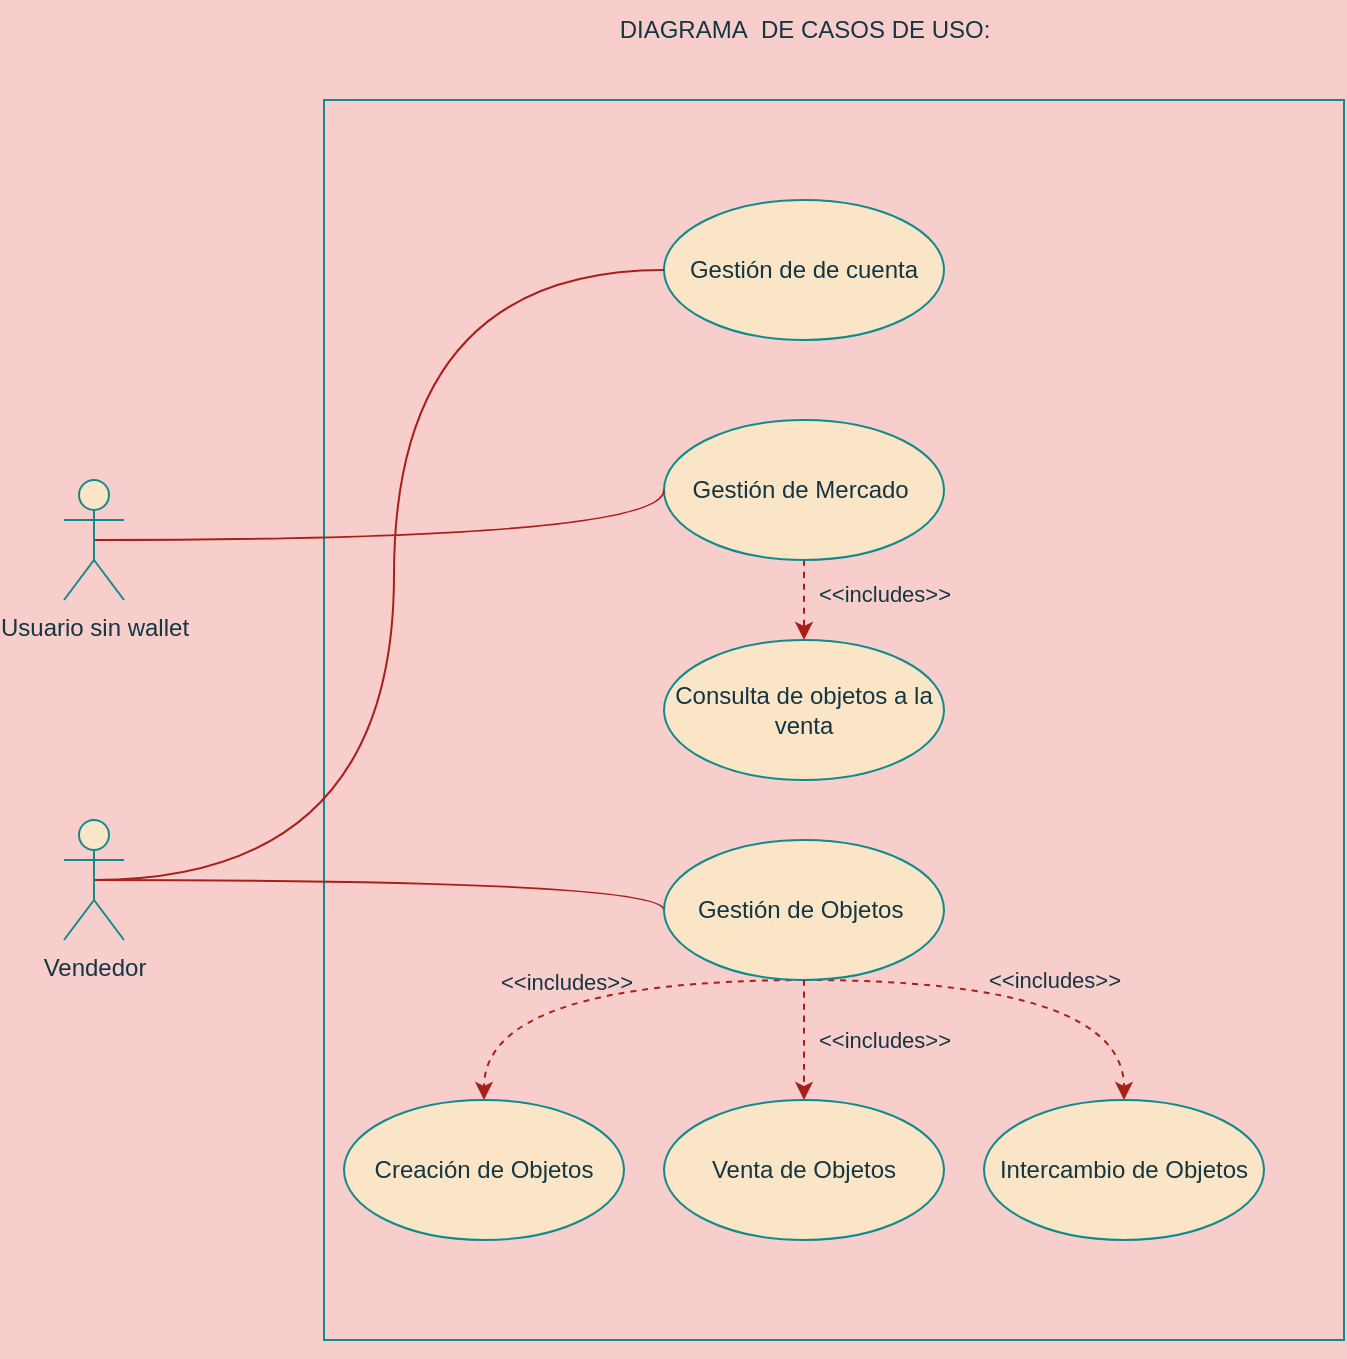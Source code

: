 <mxfile version="21.0.6" type="gitlab">
  <diagram name="Página-1" id="Zo5HfiNI_UUrND4Rj7sz">
    <mxGraphModel dx="1434" dy="810" grid="0" gridSize="10" guides="1" tooltips="1" connect="1" arrows="1" fold="1" page="1" pageScale="1" pageWidth="827" pageHeight="1169" background="#F8CECC" math="0" shadow="0">
      <root>
        <mxCell id="0" />
        <mxCell id="1" parent="0" />
        <mxCell id="oBjyZDOSNhEtg73iRyPE-18" value="" style="rounded=0;whiteSpace=wrap;html=1;strokeColor=#0F8B8D;fontColor=#143642;fillColor=none;labelBackgroundColor=none;" parent="1" vertex="1">
          <mxGeometry x="190" y="180" width="510" height="620" as="geometry" />
        </mxCell>
        <mxCell id="oBjyZDOSNhEtg73iRyPE-1" value="Gestión de de cuenta" style="ellipse;whiteSpace=wrap;html=1;strokeColor=#0F8B8D;fontColor=#143642;fillColor=#FAE5C7;labelBackgroundColor=none;" parent="1" vertex="1">
          <mxGeometry x="360" y="230" width="140" height="70" as="geometry" />
        </mxCell>
        <mxCell id="LgAc95ZmribtRP1haTaK-9" style="edgeStyle=orthogonalEdgeStyle;rounded=0;orthogonalLoop=1;jettySize=auto;html=1;exitX=0.5;exitY=0.5;exitDx=0;exitDy=0;exitPerimeter=0;entryX=0;entryY=0.5;entryDx=0;entryDy=0;strokeColor=#A8201A;fontColor=default;fillColor=#FAE5C7;endArrow=none;endFill=0;labelBackgroundColor=none;curved=1;" parent="1" source="oBjyZDOSNhEtg73iRyPE-17" target="oBjyZDOSNhEtg73iRyPE-1" edge="1">
          <mxGeometry relative="1" as="geometry" />
        </mxCell>
        <mxCell id="wfDTLiUTGEAskvRZWmMS-4" style="rounded=0;orthogonalLoop=1;jettySize=auto;html=1;exitX=0.5;exitY=0.5;exitDx=0;exitDy=0;exitPerimeter=0;entryX=0;entryY=0.5;entryDx=0;entryDy=0;strokeColor=#A8201A;fontColor=default;fillColor=#FAE5C7;endArrow=none;endFill=0;labelBackgroundColor=none;edgeStyle=orthogonalEdgeStyle;curved=1;" parent="1" source="oBjyZDOSNhEtg73iRyPE-17" target="wfDTLiUTGEAskvRZWmMS-3" edge="1">
          <mxGeometry relative="1" as="geometry">
            <Array as="points">
              <mxPoint x="360" y="570" />
            </Array>
          </mxGeometry>
        </mxCell>
        <mxCell id="oBjyZDOSNhEtg73iRyPE-17" value="Vendedor" style="shape=umlActor;verticalLabelPosition=bottom;verticalAlign=top;html=1;strokeColor=#0F8B8D;fontColor=#143642;fillColor=#FAE5C7;labelBackgroundColor=none;" parent="1" vertex="1">
          <mxGeometry x="60" y="540" width="30" height="60" as="geometry" />
        </mxCell>
        <mxCell id="LgAc95ZmribtRP1haTaK-15" style="edgeStyle=orthogonalEdgeStyle;rounded=0;orthogonalLoop=1;jettySize=auto;html=1;exitX=0.5;exitY=1;exitDx=0;exitDy=0;strokeColor=#A8201A;fontColor=default;fillColor=#FAE5C7;dashed=1;labelBackgroundColor=none;curved=1;" parent="1" source="LgAc95ZmribtRP1haTaK-1" target="LgAc95ZmribtRP1haTaK-10" edge="1">
          <mxGeometry relative="1" as="geometry" />
        </mxCell>
        <mxCell id="LgAc95ZmribtRP1haTaK-17" value="&amp;lt;&amp;lt;includes&amp;gt;&amp;gt;" style="edgeLabel;html=1;align=center;verticalAlign=middle;resizable=0;points=[];fontColor=#143642;labelBackgroundColor=none;" parent="LgAc95ZmribtRP1haTaK-15" vertex="1" connectable="0">
          <mxGeometry x="0.333" relative="1" as="geometry">
            <mxPoint x="40" y="-10" as="offset" />
          </mxGeometry>
        </mxCell>
        <mxCell id="LgAc95ZmribtRP1haTaK-1" value="Gestión de Mercado&amp;nbsp;" style="ellipse;whiteSpace=wrap;html=1;strokeColor=#0F8B8D;fontColor=#143642;fillColor=#FAE5C7;labelBackgroundColor=none;" parent="1" vertex="1">
          <mxGeometry x="360" y="340" width="140" height="70" as="geometry" />
        </mxCell>
        <mxCell id="LgAc95ZmribtRP1haTaK-10" value="Consulta de objetos a la venta" style="ellipse;whiteSpace=wrap;html=1;strokeColor=#0F8B8D;fontColor=#143642;fillColor=#FAE5C7;labelBackgroundColor=none;" parent="1" vertex="1">
          <mxGeometry x="360" y="450" width="140" height="70" as="geometry" />
        </mxCell>
        <mxCell id="LgAc95ZmribtRP1haTaK-21" style="edgeStyle=orthogonalEdgeStyle;rounded=0;orthogonalLoop=1;jettySize=auto;html=1;exitX=0.5;exitY=1;exitDx=0;exitDy=0;strokeColor=#A8201A;fontColor=default;fillColor=#FAE5C7;labelBackgroundColor=none;" parent="1" source="oBjyZDOSNhEtg73iRyPE-18" target="oBjyZDOSNhEtg73iRyPE-18" edge="1">
          <mxGeometry relative="1" as="geometry" />
        </mxCell>
        <mxCell id="wfDTLiUTGEAskvRZWmMS-8" style="edgeStyle=orthogonalEdgeStyle;rounded=0;orthogonalLoop=1;jettySize=auto;html=1;entryX=0.5;entryY=0;entryDx=0;entryDy=0;strokeColor=#A8201A;fontColor=default;fillColor=#FAE5C7;dashed=1;labelBackgroundColor=none;curved=1;" parent="1" target="wfDTLiUTGEAskvRZWmMS-7" edge="1">
          <mxGeometry relative="1" as="geometry">
            <mxPoint x="430" y="620" as="sourcePoint" />
          </mxGeometry>
        </mxCell>
        <mxCell id="wfDTLiUTGEAskvRZWmMS-12" value="&amp;lt;&amp;lt;includes&amp;gt;&amp;gt;" style="edgeLabel;html=1;align=center;verticalAlign=middle;resizable=0;points=[];fontColor=#143642;labelBackgroundColor=none;" parent="wfDTLiUTGEAskvRZWmMS-8" vertex="1" connectable="0">
          <mxGeometry x="0.187" y="1" relative="1" as="geometry">
            <mxPoint x="11" y="-1" as="offset" />
          </mxGeometry>
        </mxCell>
        <mxCell id="wfDTLiUTGEAskvRZWmMS-10" style="edgeStyle=orthogonalEdgeStyle;rounded=0;orthogonalLoop=1;jettySize=auto;html=1;exitX=0.5;exitY=1;exitDx=0;exitDy=0;strokeColor=#A8201A;fontColor=default;fillColor=#FAE5C7;dashed=1;labelBackgroundColor=none;curved=1;entryX=0.5;entryY=0;entryDx=0;entryDy=0;" parent="1" source="wfDTLiUTGEAskvRZWmMS-3" target="wfDTLiUTGEAskvRZWmMS-9" edge="1">
          <mxGeometry relative="1" as="geometry">
            <Array as="points">
              <mxPoint x="590" y="620" />
            </Array>
          </mxGeometry>
        </mxCell>
        <mxCell id="wfDTLiUTGEAskvRZWmMS-11" value="&amp;lt;&amp;lt;includes&amp;gt;&amp;gt;" style="edgeLabel;html=1;align=center;verticalAlign=middle;resizable=0;points=[];fontColor=#143642;labelBackgroundColor=none;" parent="wfDTLiUTGEAskvRZWmMS-10" vertex="1" connectable="0">
          <mxGeometry x="0.28" y="-2" relative="1" as="geometry">
            <mxPoint x="-16" y="-2" as="offset" />
          </mxGeometry>
        </mxCell>
        <mxCell id="wfDTLiUTGEAskvRZWmMS-3" value="Gestión de Objetos&amp;nbsp;" style="ellipse;whiteSpace=wrap;html=1;strokeColor=#0F8B8D;fontColor=#143642;fillColor=#FAE5C7;labelBackgroundColor=none;" parent="1" vertex="1">
          <mxGeometry x="360" y="550" width="140" height="70" as="geometry" />
        </mxCell>
        <mxCell id="wfDTLiUTGEAskvRZWmMS-7" value="Creación de Objetos" style="ellipse;whiteSpace=wrap;html=1;strokeColor=#0F8B8D;fontColor=#143642;fillColor=#FAE5C7;labelBackgroundColor=none;" parent="1" vertex="1">
          <mxGeometry x="200" y="680" width="140" height="70" as="geometry" />
        </mxCell>
        <mxCell id="wfDTLiUTGEAskvRZWmMS-9" value="Intercambio de Objetos" style="ellipse;whiteSpace=wrap;html=1;strokeColor=#0F8B8D;fontColor=#143642;fillColor=#FAE5C7;labelBackgroundColor=none;" parent="1" vertex="1">
          <mxGeometry x="520" y="680" width="140" height="70" as="geometry" />
        </mxCell>
        <mxCell id="wfDTLiUTGEAskvRZWmMS-14" value="DIAGRAMA&amp;nbsp; DE CASOS DE USO:" style="text;html=1;align=center;verticalAlign=middle;resizable=0;points=[];autosize=1;strokeColor=none;fillColor=none;fontColor=#143642;labelBackgroundColor=none;" parent="1" vertex="1">
          <mxGeometry x="325" y="130" width="210" height="30" as="geometry" />
        </mxCell>
        <mxCell id="dFGUg6J4iF2B-eStq_ae-10" style="rounded=0;orthogonalLoop=1;jettySize=auto;html=1;exitX=0.5;exitY=0.5;exitDx=0;exitDy=0;exitPerimeter=0;entryX=0;entryY=0.5;entryDx=0;entryDy=0;strokeColor=#A8201A;fontColor=default;fillColor=#FAE5C7;edgeStyle=orthogonalEdgeStyle;curved=1;endArrow=none;endFill=0;labelBackgroundColor=none;" parent="1" source="dFGUg6J4iF2B-eStq_ae-3" target="LgAc95ZmribtRP1haTaK-1" edge="1">
          <mxGeometry relative="1" as="geometry">
            <Array as="points">
              <mxPoint x="360" y="400" />
            </Array>
          </mxGeometry>
        </mxCell>
        <mxCell id="dFGUg6J4iF2B-eStq_ae-3" value="Usuario sin wallet" style="shape=umlActor;verticalLabelPosition=bottom;verticalAlign=top;html=1;strokeColor=#0F8B8D;fontColor=#143642;fillColor=#FAE5C7;labelBackgroundColor=none;" parent="1" vertex="1">
          <mxGeometry x="60" y="370" width="30" height="60" as="geometry" />
        </mxCell>
        <mxCell id="dFGUg6J4iF2B-eStq_ae-5" style="edgeStyle=orthogonalEdgeStyle;rounded=0;orthogonalLoop=1;jettySize=auto;html=1;exitX=0.5;exitY=1;exitDx=0;exitDy=0;strokeColor=#A8201A;fontColor=default;fillColor=#FAE5C7;dashed=1;labelBackgroundColor=none;curved=1;" parent="1" source="wfDTLiUTGEAskvRZWmMS-3" target="dFGUg6J4iF2B-eStq_ae-7" edge="1">
          <mxGeometry relative="1" as="geometry">
            <mxPoint x="325" y="635" as="sourcePoint" />
          </mxGeometry>
        </mxCell>
        <mxCell id="dFGUg6J4iF2B-eStq_ae-6" value="&amp;lt;&amp;lt;includes&amp;gt;&amp;gt;" style="edgeLabel;html=1;align=center;verticalAlign=middle;resizable=0;points=[];fontColor=#143642;labelBackgroundColor=none;" parent="dFGUg6J4iF2B-eStq_ae-5" vertex="1" connectable="0">
          <mxGeometry x="0.29" y="1" relative="1" as="geometry">
            <mxPoint x="39" y="-9" as="offset" />
          </mxGeometry>
        </mxCell>
        <mxCell id="dFGUg6J4iF2B-eStq_ae-7" value="Venta de Objetos" style="ellipse;whiteSpace=wrap;html=1;strokeColor=#0F8B8D;fontColor=#143642;fillColor=#FAE5C7;labelBackgroundColor=none;" parent="1" vertex="1">
          <mxGeometry x="360" y="680" width="140" height="70" as="geometry" />
        </mxCell>
      </root>
    </mxGraphModel>
  </diagram>
</mxfile>
